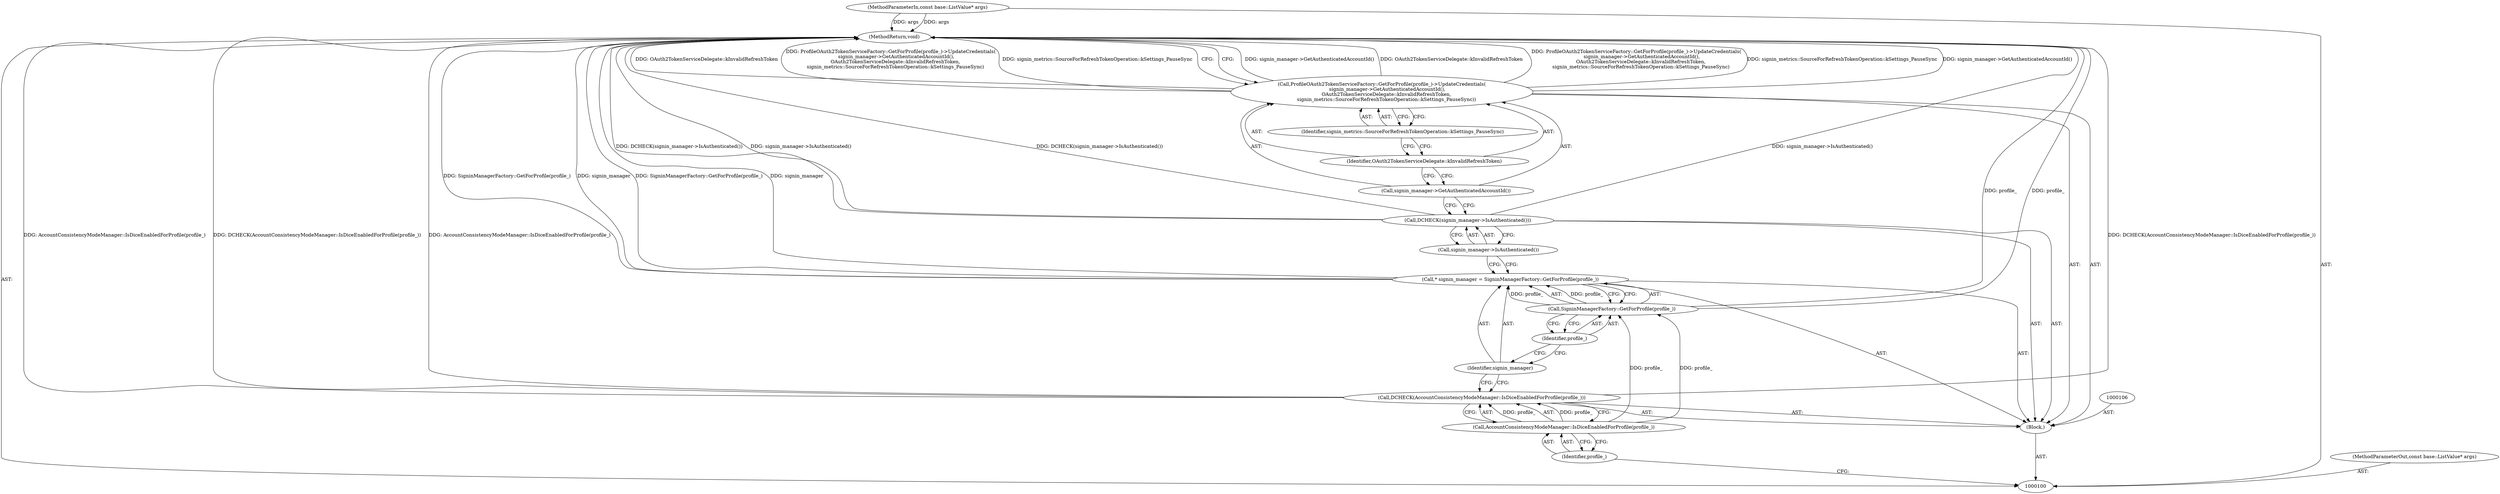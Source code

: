 digraph "0_Chrome_282f53ffdc3b1902da86f6a0791af736837efbf8_5" {
"1000117" [label="(MethodReturn,void)"];
"1000101" [label="(MethodParameterIn,const base::ListValue* args)"];
"1000152" [label="(MethodParameterOut,const base::ListValue* args)"];
"1000102" [label="(Block,)"];
"1000103" [label="(Call,DCHECK(AccountConsistencyModeManager::IsDiceEnabledForProfile(profile_)))"];
"1000105" [label="(Identifier,profile_)"];
"1000104" [label="(Call,AccountConsistencyModeManager::IsDiceEnabledForProfile(profile_))"];
"1000107" [label="(Call,* signin_manager = SigninManagerFactory::GetForProfile(profile_))"];
"1000108" [label="(Identifier,signin_manager)"];
"1000109" [label="(Call,SigninManagerFactory::GetForProfile(profile_))"];
"1000110" [label="(Identifier,profile_)"];
"1000112" [label="(Call,signin_manager->IsAuthenticated())"];
"1000111" [label="(Call,DCHECK(signin_manager->IsAuthenticated()))"];
"1000113" [label="(Call,ProfileOAuth2TokenServiceFactory::GetForProfile(profile_)->UpdateCredentials(\n       signin_manager->GetAuthenticatedAccountId(),\n      OAuth2TokenServiceDelegate::kInvalidRefreshToken,\n      signin_metrics::SourceForRefreshTokenOperation::kSettings_PauseSync))"];
"1000114" [label="(Call,signin_manager->GetAuthenticatedAccountId())"];
"1000115" [label="(Identifier,OAuth2TokenServiceDelegate::kInvalidRefreshToken)"];
"1000116" [label="(Identifier,signin_metrics::SourceForRefreshTokenOperation::kSettings_PauseSync)"];
"1000117" -> "1000100"  [label="AST: "];
"1000117" -> "1000113"  [label="CFG: "];
"1000107" -> "1000117"  [label="DDG: signin_manager"];
"1000107" -> "1000117"  [label="DDG: SigninManagerFactory::GetForProfile(profile_)"];
"1000103" -> "1000117"  [label="DDG: AccountConsistencyModeManager::IsDiceEnabledForProfile(profile_)"];
"1000103" -> "1000117"  [label="DDG: DCHECK(AccountConsistencyModeManager::IsDiceEnabledForProfile(profile_))"];
"1000113" -> "1000117"  [label="DDG: signin_manager->GetAuthenticatedAccountId()"];
"1000113" -> "1000117"  [label="DDG: OAuth2TokenServiceDelegate::kInvalidRefreshToken"];
"1000113" -> "1000117"  [label="DDG: ProfileOAuth2TokenServiceFactory::GetForProfile(profile_)->UpdateCredentials(\n       signin_manager->GetAuthenticatedAccountId(),\n      OAuth2TokenServiceDelegate::kInvalidRefreshToken,\n      signin_metrics::SourceForRefreshTokenOperation::kSettings_PauseSync)"];
"1000113" -> "1000117"  [label="DDG: signin_metrics::SourceForRefreshTokenOperation::kSettings_PauseSync"];
"1000111" -> "1000117"  [label="DDG: signin_manager->IsAuthenticated()"];
"1000111" -> "1000117"  [label="DDG: DCHECK(signin_manager->IsAuthenticated())"];
"1000101" -> "1000117"  [label="DDG: args"];
"1000109" -> "1000117"  [label="DDG: profile_"];
"1000101" -> "1000100"  [label="AST: "];
"1000101" -> "1000117"  [label="DDG: args"];
"1000152" -> "1000100"  [label="AST: "];
"1000102" -> "1000100"  [label="AST: "];
"1000103" -> "1000102"  [label="AST: "];
"1000106" -> "1000102"  [label="AST: "];
"1000107" -> "1000102"  [label="AST: "];
"1000111" -> "1000102"  [label="AST: "];
"1000113" -> "1000102"  [label="AST: "];
"1000103" -> "1000102"  [label="AST: "];
"1000103" -> "1000104"  [label="CFG: "];
"1000104" -> "1000103"  [label="AST: "];
"1000108" -> "1000103"  [label="CFG: "];
"1000103" -> "1000117"  [label="DDG: AccountConsistencyModeManager::IsDiceEnabledForProfile(profile_)"];
"1000103" -> "1000117"  [label="DDG: DCHECK(AccountConsistencyModeManager::IsDiceEnabledForProfile(profile_))"];
"1000104" -> "1000103"  [label="DDG: profile_"];
"1000105" -> "1000104"  [label="AST: "];
"1000105" -> "1000100"  [label="CFG: "];
"1000104" -> "1000105"  [label="CFG: "];
"1000104" -> "1000103"  [label="AST: "];
"1000104" -> "1000105"  [label="CFG: "];
"1000105" -> "1000104"  [label="AST: "];
"1000103" -> "1000104"  [label="CFG: "];
"1000104" -> "1000103"  [label="DDG: profile_"];
"1000104" -> "1000109"  [label="DDG: profile_"];
"1000107" -> "1000102"  [label="AST: "];
"1000107" -> "1000109"  [label="CFG: "];
"1000108" -> "1000107"  [label="AST: "];
"1000109" -> "1000107"  [label="AST: "];
"1000112" -> "1000107"  [label="CFG: "];
"1000107" -> "1000117"  [label="DDG: signin_manager"];
"1000107" -> "1000117"  [label="DDG: SigninManagerFactory::GetForProfile(profile_)"];
"1000109" -> "1000107"  [label="DDG: profile_"];
"1000108" -> "1000107"  [label="AST: "];
"1000108" -> "1000103"  [label="CFG: "];
"1000110" -> "1000108"  [label="CFG: "];
"1000109" -> "1000107"  [label="AST: "];
"1000109" -> "1000110"  [label="CFG: "];
"1000110" -> "1000109"  [label="AST: "];
"1000107" -> "1000109"  [label="CFG: "];
"1000109" -> "1000117"  [label="DDG: profile_"];
"1000109" -> "1000107"  [label="DDG: profile_"];
"1000104" -> "1000109"  [label="DDG: profile_"];
"1000110" -> "1000109"  [label="AST: "];
"1000110" -> "1000108"  [label="CFG: "];
"1000109" -> "1000110"  [label="CFG: "];
"1000112" -> "1000111"  [label="AST: "];
"1000112" -> "1000107"  [label="CFG: "];
"1000111" -> "1000112"  [label="CFG: "];
"1000111" -> "1000102"  [label="AST: "];
"1000111" -> "1000112"  [label="CFG: "];
"1000112" -> "1000111"  [label="AST: "];
"1000114" -> "1000111"  [label="CFG: "];
"1000111" -> "1000117"  [label="DDG: signin_manager->IsAuthenticated()"];
"1000111" -> "1000117"  [label="DDG: DCHECK(signin_manager->IsAuthenticated())"];
"1000113" -> "1000102"  [label="AST: "];
"1000113" -> "1000116"  [label="CFG: "];
"1000114" -> "1000113"  [label="AST: "];
"1000115" -> "1000113"  [label="AST: "];
"1000116" -> "1000113"  [label="AST: "];
"1000117" -> "1000113"  [label="CFG: "];
"1000113" -> "1000117"  [label="DDG: signin_manager->GetAuthenticatedAccountId()"];
"1000113" -> "1000117"  [label="DDG: OAuth2TokenServiceDelegate::kInvalidRefreshToken"];
"1000113" -> "1000117"  [label="DDG: ProfileOAuth2TokenServiceFactory::GetForProfile(profile_)->UpdateCredentials(\n       signin_manager->GetAuthenticatedAccountId(),\n      OAuth2TokenServiceDelegate::kInvalidRefreshToken,\n      signin_metrics::SourceForRefreshTokenOperation::kSettings_PauseSync)"];
"1000113" -> "1000117"  [label="DDG: signin_metrics::SourceForRefreshTokenOperation::kSettings_PauseSync"];
"1000114" -> "1000113"  [label="AST: "];
"1000114" -> "1000111"  [label="CFG: "];
"1000115" -> "1000114"  [label="CFG: "];
"1000115" -> "1000113"  [label="AST: "];
"1000115" -> "1000114"  [label="CFG: "];
"1000116" -> "1000115"  [label="CFG: "];
"1000116" -> "1000113"  [label="AST: "];
"1000116" -> "1000115"  [label="CFG: "];
"1000113" -> "1000116"  [label="CFG: "];
}
